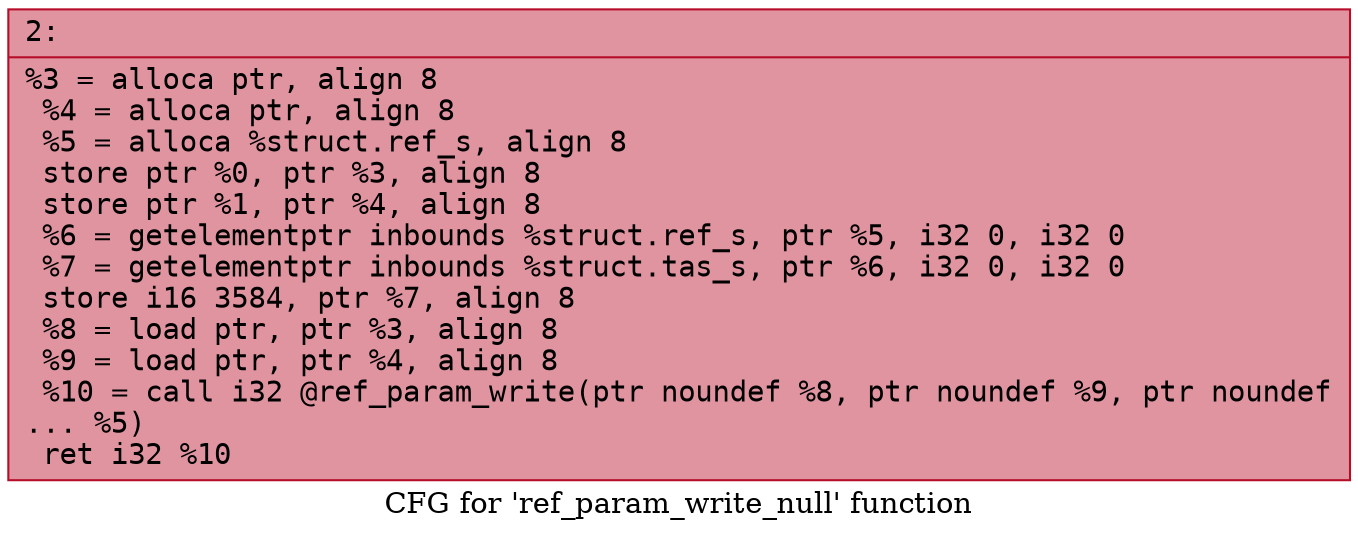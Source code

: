 digraph "CFG for 'ref_param_write_null' function" {
	label="CFG for 'ref_param_write_null' function";

	Node0x6000017af7a0 [shape=record,color="#b70d28ff", style=filled, fillcolor="#b70d2870" fontname="Courier",label="{2:\l|  %3 = alloca ptr, align 8\l  %4 = alloca ptr, align 8\l  %5 = alloca %struct.ref_s, align 8\l  store ptr %0, ptr %3, align 8\l  store ptr %1, ptr %4, align 8\l  %6 = getelementptr inbounds %struct.ref_s, ptr %5, i32 0, i32 0\l  %7 = getelementptr inbounds %struct.tas_s, ptr %6, i32 0, i32 0\l  store i16 3584, ptr %7, align 8\l  %8 = load ptr, ptr %3, align 8\l  %9 = load ptr, ptr %4, align 8\l  %10 = call i32 @ref_param_write(ptr noundef %8, ptr noundef %9, ptr noundef\l... %5)\l  ret i32 %10\l}"];
}
